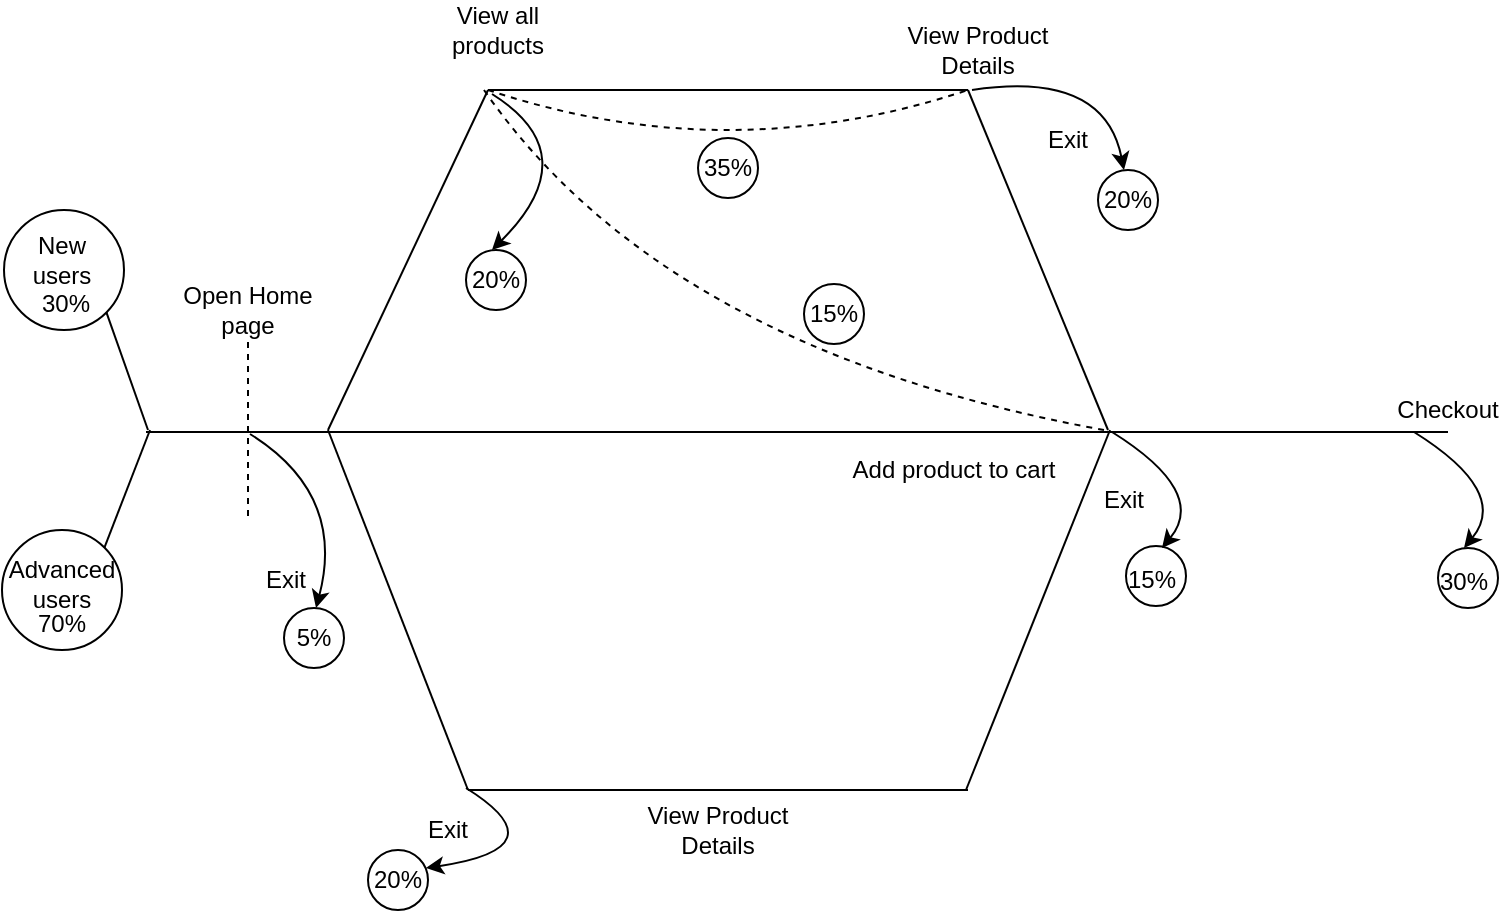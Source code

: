 <mxfile version="10.6.0" type="google"><diagram id="mGD2nQQC_fXjOn-4XbcO" name="Page-1"><mxGraphModel dx="1394" dy="764" grid="1" gridSize="10" guides="1" tooltips="1" connect="1" arrows="1" fold="1" page="1" pageScale="1" pageWidth="850" pageHeight="1100" math="0" shadow="0"><root><mxCell id="0"/><mxCell id="1" parent="0"/><mxCell id="pybKE8oFNPqSD3LqsRZ8-2" value="" style="endArrow=none;html=1;" edge="1" parent="1"><mxGeometry width="50" height="50" relative="1" as="geometry"><mxPoint x="81" y="291" as="sourcePoint"/><mxPoint x="203" y="291" as="targetPoint"/></mxGeometry></mxCell><mxCell id="pybKE8oFNPqSD3LqsRZ8-3" value="" style="endArrow=none;dashed=1;html=1;" edge="1" parent="1"><mxGeometry width="50" height="50" relative="1" as="geometry"><mxPoint x="132" y="333" as="sourcePoint"/><mxPoint x="132" y="243" as="targetPoint"/></mxGeometry></mxCell><mxCell id="pybKE8oFNPqSD3LqsRZ8-5" value="" style="endArrow=classic;html=1;curved=1;" edge="1" parent="1"><mxGeometry width="50" height="50" relative="1" as="geometry"><mxPoint x="241" y="469" as="sourcePoint"/><mxPoint x="221" y="509" as="targetPoint"/><Array as="points"><mxPoint x="289" y="499"/></Array></mxGeometry></mxCell><mxCell id="pybKE8oFNPqSD3LqsRZ8-6" value="" style="ellipse;whiteSpace=wrap;html=1;aspect=fixed;" vertex="1" parent="1"><mxGeometry x="150" y="379" width="30" height="30" as="geometry"/></mxCell><mxCell id="pybKE8oFNPqSD3LqsRZ8-7" value="" style="endArrow=none;html=1;" edge="1" parent="1"><mxGeometry width="50" height="50" relative="1" as="geometry"><mxPoint x="202" y="291" as="sourcePoint"/><mxPoint x="732" y="291" as="targetPoint"/></mxGeometry></mxCell><mxCell id="pybKE8oFNPqSD3LqsRZ8-9" value="Open Home page" style="text;html=1;strokeColor=none;fillColor=none;align=center;verticalAlign=middle;whiteSpace=wrap;rounded=0;" vertex="1" parent="1"><mxGeometry x="92" y="220" width="80" height="20" as="geometry"/></mxCell><mxCell id="pybKE8oFNPqSD3LqsRZ8-10" value="5%" style="text;html=1;strokeColor=none;fillColor=none;align=center;verticalAlign=middle;whiteSpace=wrap;rounded=0;" vertex="1" parent="1"><mxGeometry x="145" y="384" width="40" height="20" as="geometry"/></mxCell><mxCell id="pybKE8oFNPqSD3LqsRZ8-12" value="" style="endArrow=none;html=1;" edge="1" parent="1"><mxGeometry width="50" height="50" relative="1" as="geometry"><mxPoint x="172" y="290" as="sourcePoint"/><mxPoint x="252" y="120" as="targetPoint"/></mxGeometry></mxCell><mxCell id="pybKE8oFNPqSD3LqsRZ8-13" value="" style="endArrow=none;html=1;" edge="1" parent="1"><mxGeometry width="50" height="50" relative="1" as="geometry"><mxPoint x="172" y="290" as="sourcePoint"/><mxPoint x="242" y="470" as="targetPoint"/></mxGeometry></mxCell><mxCell id="pybKE8oFNPqSD3LqsRZ8-14" value="View all products" style="text;html=1;strokeColor=none;fillColor=none;align=center;verticalAlign=middle;whiteSpace=wrap;rounded=0;" vertex="1" parent="1"><mxGeometry x="222" y="80" width="70" height="20" as="geometry"/></mxCell><mxCell id="pybKE8oFNPqSD3LqsRZ8-16" value="View Product Details" style="text;html=1;strokeColor=none;fillColor=none;align=center;verticalAlign=middle;whiteSpace=wrap;rounded=0;" vertex="1" parent="1"><mxGeometry x="322" y="480" width="90" height="20" as="geometry"/></mxCell><mxCell id="pybKE8oFNPqSD3LqsRZ8-17" value="" style="endArrow=none;html=1;" edge="1" parent="1"><mxGeometry width="50" height="50" relative="1" as="geometry"><mxPoint x="242" y="470" as="sourcePoint"/><mxPoint x="492" y="470" as="targetPoint"/></mxGeometry></mxCell><mxCell id="pybKE8oFNPqSD3LqsRZ8-18" value="" style="endArrow=none;html=1;" edge="1" parent="1"><mxGeometry width="50" height="50" relative="1" as="geometry"><mxPoint x="252" y="120" as="sourcePoint"/><mxPoint x="492" y="120" as="targetPoint"/></mxGeometry></mxCell><mxCell id="pybKE8oFNPqSD3LqsRZ8-19" value="Add product to cart" style="text;html=1;strokeColor=none;fillColor=none;align=center;verticalAlign=middle;whiteSpace=wrap;rounded=0;" vertex="1" parent="1"><mxGeometry x="425" y="300" width="120" height="20" as="geometry"/></mxCell><mxCell id="pybKE8oFNPqSD3LqsRZ8-20" value="View Product Details" style="text;html=1;strokeColor=none;fillColor=none;align=center;verticalAlign=middle;whiteSpace=wrap;rounded=0;" vertex="1" parent="1"><mxGeometry x="452" y="90" width="90" height="20" as="geometry"/></mxCell><mxCell id="pybKE8oFNPqSD3LqsRZ8-21" value="Checkout" style="text;html=1;strokeColor=none;fillColor=none;align=center;verticalAlign=middle;whiteSpace=wrap;rounded=0;" vertex="1" parent="1"><mxGeometry x="712" y="270" width="40" height="20" as="geometry"/></mxCell><mxCell id="pybKE8oFNPqSD3LqsRZ8-22" value="" style="endArrow=none;html=1;" edge="1" parent="1"><mxGeometry width="50" height="50" relative="1" as="geometry"><mxPoint x="563" y="290" as="sourcePoint"/><mxPoint x="491" y="470" as="targetPoint"/></mxGeometry></mxCell><mxCell id="pybKE8oFNPqSD3LqsRZ8-23" value="" style="endArrow=none;html=1;" edge="1" parent="1"><mxGeometry width="50" height="50" relative="1" as="geometry"><mxPoint x="492" y="120" as="sourcePoint"/><mxPoint x="562" y="290" as="targetPoint"/></mxGeometry></mxCell><mxCell id="pybKE8oFNPqSD3LqsRZ8-25" value="" style="endArrow=none;dashed=1;html=1;curved=1;" edge="1" parent="1"><mxGeometry width="50" height="50" relative="1" as="geometry"><mxPoint x="252" y="120" as="sourcePoint"/><mxPoint x="492" y="120" as="targetPoint"/><Array as="points"><mxPoint x="372" y="160"/></Array></mxGeometry></mxCell><mxCell id="pybKE8oFNPqSD3LqsRZ8-26" value="" style="ellipse;whiteSpace=wrap;html=1;aspect=fixed;" vertex="1" parent="1"><mxGeometry x="9" y="340" width="60" height="60" as="geometry"/></mxCell><mxCell id="pybKE8oFNPqSD3LqsRZ8-27" value="" style="ellipse;whiteSpace=wrap;html=1;aspect=fixed;" vertex="1" parent="1"><mxGeometry x="10" y="180" width="60" height="60" as="geometry"/></mxCell><mxCell id="pybKE8oFNPqSD3LqsRZ8-28" value="" style="endArrow=none;html=1;exitX=1;exitY=0;exitDx=0;exitDy=0;" edge="1" parent="1" source="pybKE8oFNPqSD3LqsRZ8-26"><mxGeometry width="50" height="50" relative="1" as="geometry"><mxPoint x="54" y="340" as="sourcePoint"/><mxPoint x="83" y="290" as="targetPoint"/></mxGeometry></mxCell><mxCell id="pybKE8oFNPqSD3LqsRZ8-29" value="" style="endArrow=none;html=1;exitX=1;exitY=1;exitDx=0;exitDy=0;" edge="1" parent="1" source="pybKE8oFNPqSD3LqsRZ8-27"><mxGeometry width="50" height="50" relative="1" as="geometry"><mxPoint x="56" y="240" as="sourcePoint"/><mxPoint x="82" y="290" as="targetPoint"/></mxGeometry></mxCell><mxCell id="pybKE8oFNPqSD3LqsRZ8-31" value="" style="endArrow=none;dashed=1;html=1;curved=1;" edge="1" parent="1"><mxGeometry width="50" height="50" relative="1" as="geometry"><mxPoint x="250" y="120" as="sourcePoint"/><mxPoint x="560" y="290" as="targetPoint"/><Array as="points"><mxPoint x="340" y="250"/></Array></mxGeometry></mxCell><mxCell id="pybKE8oFNPqSD3LqsRZ8-35" value="" style="endArrow=classic;html=1;curved=1;" edge="1" parent="1"><mxGeometry width="50" height="50" relative="1" as="geometry"><mxPoint x="494" y="120" as="sourcePoint"/><mxPoint x="570" y="160" as="targetPoint"/><Array as="points"><mxPoint x="560" y="110"/></Array></mxGeometry></mxCell><mxCell id="pybKE8oFNPqSD3LqsRZ8-40" value="" style="ellipse;whiteSpace=wrap;html=1;aspect=fixed;" vertex="1" parent="1"><mxGeometry x="557" y="160" width="30" height="30" as="geometry"/></mxCell><mxCell id="pybKE8oFNPqSD3LqsRZ8-41" value="" style="ellipse;whiteSpace=wrap;html=1;aspect=fixed;" vertex="1" parent="1"><mxGeometry x="192" y="500" width="30" height="30" as="geometry"/></mxCell><mxCell id="pybKE8oFNPqSD3LqsRZ8-42" value="" style="ellipse;whiteSpace=wrap;html=1;aspect=fixed;" vertex="1" parent="1"><mxGeometry x="571" y="348" width="30" height="30" as="geometry"/></mxCell><mxCell id="pybKE8oFNPqSD3LqsRZ8-46" value="New users" style="text;html=1;strokeColor=none;fillColor=none;align=center;verticalAlign=middle;whiteSpace=wrap;rounded=0;" vertex="1" parent="1"><mxGeometry x="19" y="195" width="40" height="20" as="geometry"/></mxCell><mxCell id="pybKE8oFNPqSD3LqsRZ8-47" value="Advanced users" style="text;html=1;strokeColor=none;fillColor=none;align=center;verticalAlign=middle;whiteSpace=wrap;rounded=0;" vertex="1" parent="1"><mxGeometry x="19" y="357" width="40" height="20" as="geometry"/></mxCell><mxCell id="pybKE8oFNPqSD3LqsRZ8-51" value="" style="endArrow=classic;html=1;curved=1;" edge="1" parent="1"><mxGeometry width="50" height="50" relative="1" as="geometry"><mxPoint x="133" y="292" as="sourcePoint"/><mxPoint x="166" y="379" as="targetPoint"/><Array as="points"><mxPoint x="181" y="322"/></Array></mxGeometry></mxCell><mxCell id="pybKE8oFNPqSD3LqsRZ8-52" value="Exit" style="text;html=1;strokeColor=none;fillColor=none;align=center;verticalAlign=middle;whiteSpace=wrap;rounded=0;" vertex="1" parent="1"><mxGeometry x="126" y="350" width="50" height="30" as="geometry"/></mxCell><mxCell id="pybKE8oFNPqSD3LqsRZ8-53" value="Exit" style="text;html=1;strokeColor=none;fillColor=none;align=center;verticalAlign=middle;whiteSpace=wrap;rounded=0;" vertex="1" parent="1"><mxGeometry x="207" y="475" width="50" height="30" as="geometry"/></mxCell><mxCell id="pybKE8oFNPqSD3LqsRZ8-54" value="Exit" style="text;html=1;strokeColor=none;fillColor=none;align=center;verticalAlign=middle;whiteSpace=wrap;rounded=0;" vertex="1" parent="1"><mxGeometry x="517" y="130" width="50" height="30" as="geometry"/></mxCell><mxCell id="pybKE8oFNPqSD3LqsRZ8-55" value="Exit" style="text;html=1;strokeColor=none;fillColor=none;align=center;verticalAlign=middle;whiteSpace=wrap;rounded=0;" vertex="1" parent="1"><mxGeometry x="545" y="310" width="50" height="30" as="geometry"/></mxCell><mxCell id="pybKE8oFNPqSD3LqsRZ8-56" value="20%" style="text;html=1;strokeColor=none;fillColor=none;align=center;verticalAlign=middle;whiteSpace=wrap;rounded=0;" vertex="1" parent="1"><mxGeometry x="552" y="165" width="40" height="20" as="geometry"/></mxCell><mxCell id="pybKE8oFNPqSD3LqsRZ8-57" value="15%" style="text;html=1;strokeColor=none;fillColor=none;align=center;verticalAlign=middle;whiteSpace=wrap;rounded=0;" vertex="1" parent="1"><mxGeometry x="564" y="355" width="40" height="20" as="geometry"/></mxCell><mxCell id="pybKE8oFNPqSD3LqsRZ8-58" value="20%" style="text;html=1;strokeColor=none;fillColor=none;align=center;verticalAlign=middle;whiteSpace=wrap;rounded=0;" vertex="1" parent="1"><mxGeometry x="187" y="505" width="40" height="20" as="geometry"/></mxCell><mxCell id="pybKE8oFNPqSD3LqsRZ8-59" value="70%" style="text;html=1;strokeColor=none;fillColor=none;align=center;verticalAlign=middle;whiteSpace=wrap;rounded=0;" vertex="1" parent="1"><mxGeometry x="19" y="377" width="40" height="20" as="geometry"/></mxCell><mxCell id="pybKE8oFNPqSD3LqsRZ8-60" value="30%" style="text;html=1;strokeColor=none;fillColor=none;align=center;verticalAlign=middle;whiteSpace=wrap;rounded=0;" vertex="1" parent="1"><mxGeometry x="21" y="217" width="40" height="20" as="geometry"/></mxCell><mxCell id="pybKE8oFNPqSD3LqsRZ8-63" value="35%" style="ellipse;whiteSpace=wrap;html=1;aspect=fixed;" vertex="1" parent="1"><mxGeometry x="357" y="144" width="30" height="30" as="geometry"/></mxCell><mxCell id="pybKE8oFNPqSD3LqsRZ8-64" value="15%" style="ellipse;whiteSpace=wrap;html=1;aspect=fixed;" vertex="1" parent="1"><mxGeometry x="410" y="217" width="30" height="30" as="geometry"/></mxCell><mxCell id="pybKE8oFNPqSD3LqsRZ8-65" value="" style="endArrow=classic;html=1;curved=1;" edge="1" parent="1"><mxGeometry width="50" height="50" relative="1" as="geometry"><mxPoint x="564" y="291" as="sourcePoint"/><mxPoint x="589" y="349" as="targetPoint"/><Array as="points"><mxPoint x="612" y="321"/></Array></mxGeometry></mxCell><mxCell id="pybKE8oFNPqSD3LqsRZ8-66" value="" style="endArrow=classic;html=1;curved=1;" edge="1" parent="1"><mxGeometry width="50" height="50" relative="1" as="geometry"><mxPoint x="254" y="122" as="sourcePoint"/><mxPoint x="254" y="200" as="targetPoint"/><Array as="points"><mxPoint x="302" y="152"/></Array></mxGeometry></mxCell><mxCell id="pybKE8oFNPqSD3LqsRZ8-67" value="" style="ellipse;whiteSpace=wrap;html=1;aspect=fixed;" vertex="1" parent="1"><mxGeometry x="241" y="200" width="30" height="30" as="geometry"/></mxCell><mxCell id="pybKE8oFNPqSD3LqsRZ8-68" value="20%" style="text;html=1;strokeColor=none;fillColor=none;align=center;verticalAlign=middle;whiteSpace=wrap;rounded=0;" vertex="1" parent="1"><mxGeometry x="236" y="205" width="40" height="20" as="geometry"/></mxCell><mxCell id="pybKE8oFNPqSD3LqsRZ8-69" value="" style="endArrow=classic;html=1;curved=1;" edge="1" parent="1"><mxGeometry width="50" height="50" relative="1" as="geometry"><mxPoint x="715" y="291" as="sourcePoint"/><mxPoint x="740" y="349" as="targetPoint"/><Array as="points"><mxPoint x="763" y="321"/></Array></mxGeometry></mxCell><mxCell id="pybKE8oFNPqSD3LqsRZ8-70" value="" style="ellipse;whiteSpace=wrap;html=1;aspect=fixed;" vertex="1" parent="1"><mxGeometry x="727" y="349" width="30" height="30" as="geometry"/></mxCell><mxCell id="pybKE8oFNPqSD3LqsRZ8-71" value="30%" style="text;html=1;strokeColor=none;fillColor=none;align=center;verticalAlign=middle;whiteSpace=wrap;rounded=0;" vertex="1" parent="1"><mxGeometry x="720" y="356" width="40" height="20" as="geometry"/></mxCell></root></mxGraphModel></diagram></mxfile>